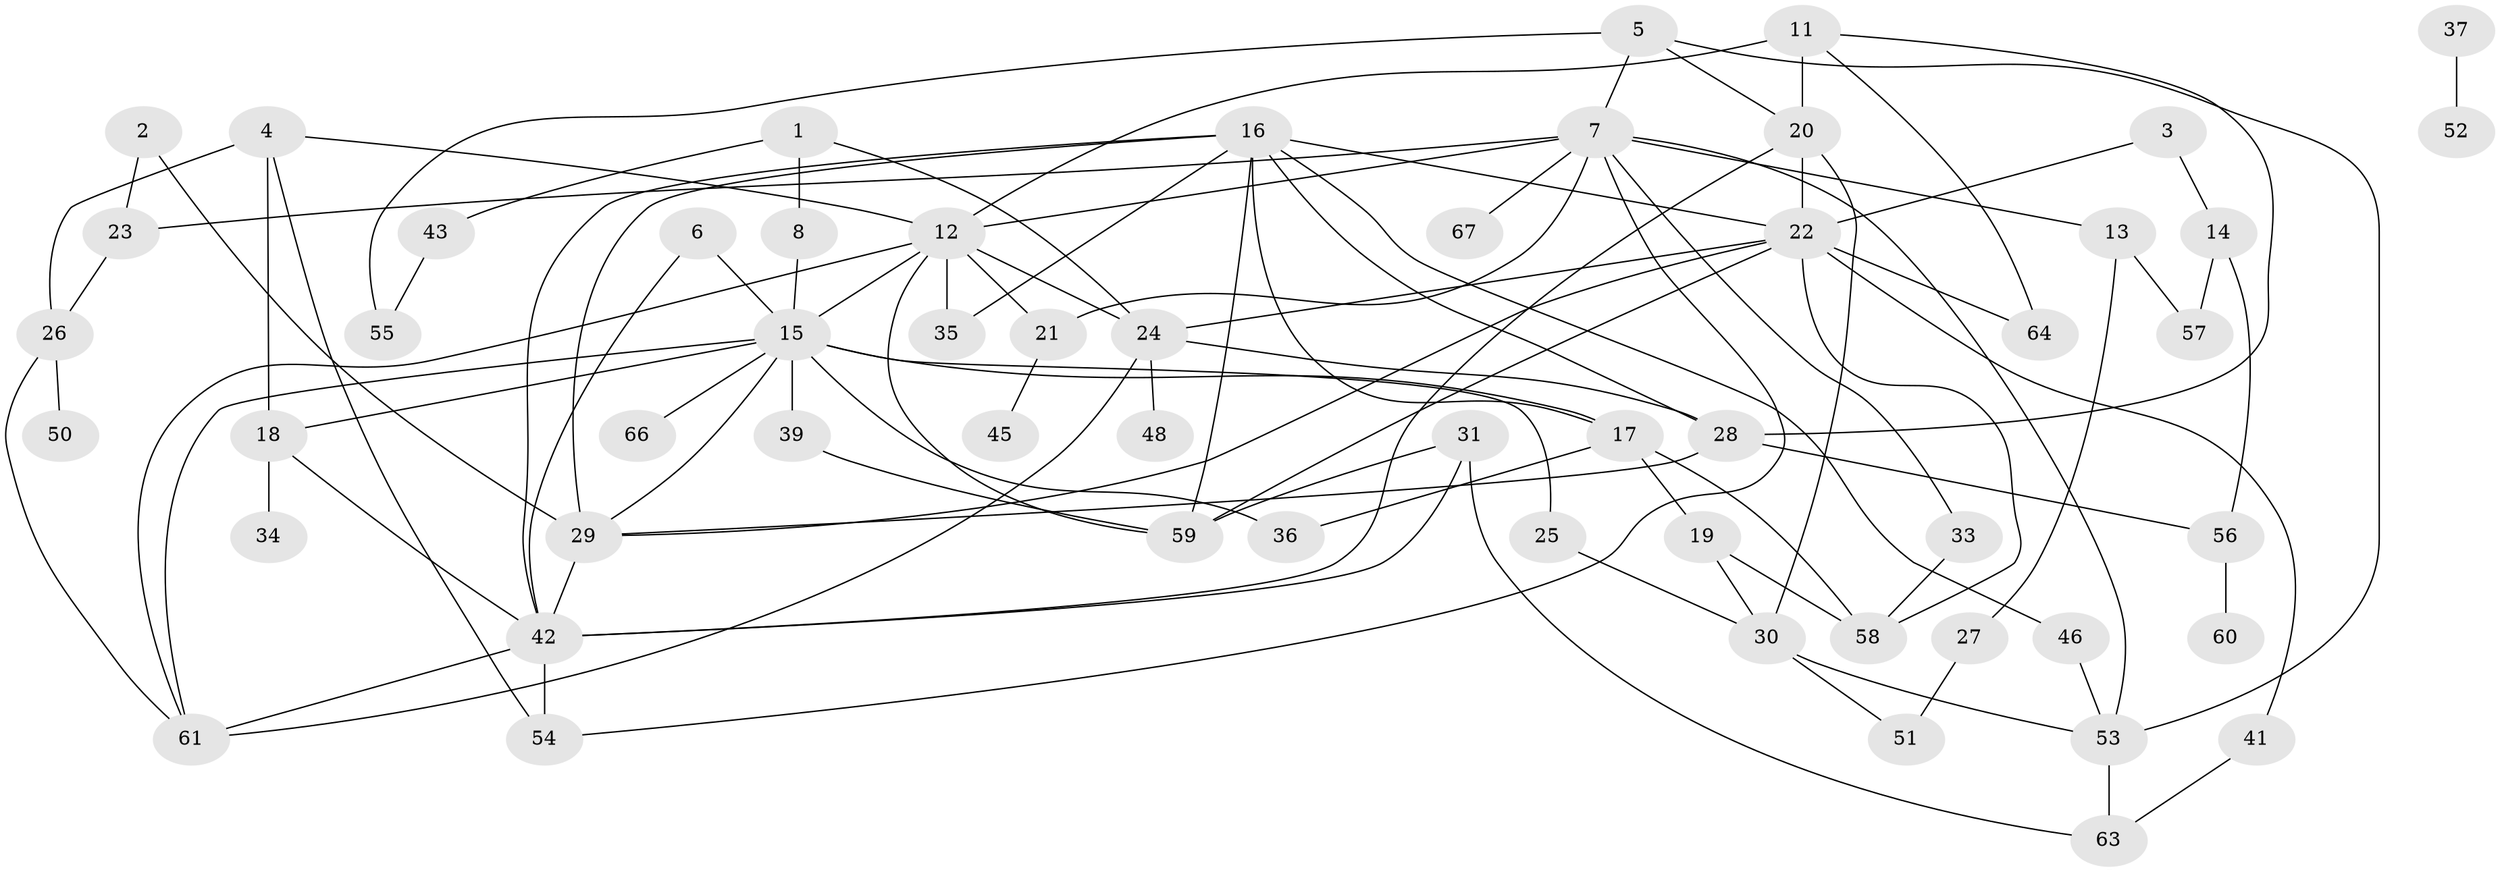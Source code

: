 // original degree distribution, {2: 0.23134328358208955, 3: 0.22388059701492538, 1: 0.1865671641791045, 4: 0.1865671641791045, 0: 0.07462686567164178, 5: 0.08208955223880597, 7: 0.014925373134328358}
// Generated by graph-tools (version 1.1) at 2025/33/03/09/25 02:33:52]
// undirected, 57 vertices, 99 edges
graph export_dot {
graph [start="1"]
  node [color=gray90,style=filled];
  1;
  2;
  3;
  4;
  5;
  6;
  7;
  8;
  11;
  12;
  13;
  14;
  15;
  16;
  17;
  18;
  19;
  20;
  21;
  22;
  23;
  24;
  25;
  26;
  27;
  28;
  29;
  30;
  31;
  33;
  34;
  35;
  36;
  37;
  39;
  41;
  42;
  43;
  45;
  46;
  48;
  50;
  51;
  52;
  53;
  54;
  55;
  56;
  57;
  58;
  59;
  60;
  61;
  63;
  64;
  66;
  67;
  1 -- 8 [weight=1.0];
  1 -- 24 [weight=1.0];
  1 -- 43 [weight=1.0];
  2 -- 23 [weight=1.0];
  2 -- 29 [weight=1.0];
  3 -- 14 [weight=1.0];
  3 -- 22 [weight=1.0];
  4 -- 12 [weight=1.0];
  4 -- 18 [weight=1.0];
  4 -- 26 [weight=1.0];
  4 -- 54 [weight=1.0];
  5 -- 7 [weight=1.0];
  5 -- 20 [weight=1.0];
  5 -- 53 [weight=1.0];
  5 -- 55 [weight=1.0];
  6 -- 15 [weight=1.0];
  6 -- 42 [weight=1.0];
  7 -- 12 [weight=1.0];
  7 -- 13 [weight=1.0];
  7 -- 21 [weight=1.0];
  7 -- 23 [weight=1.0];
  7 -- 33 [weight=1.0];
  7 -- 53 [weight=1.0];
  7 -- 54 [weight=1.0];
  7 -- 67 [weight=1.0];
  8 -- 15 [weight=1.0];
  11 -- 12 [weight=1.0];
  11 -- 20 [weight=2.0];
  11 -- 28 [weight=1.0];
  11 -- 64 [weight=1.0];
  12 -- 15 [weight=1.0];
  12 -- 21 [weight=1.0];
  12 -- 24 [weight=1.0];
  12 -- 35 [weight=1.0];
  12 -- 59 [weight=1.0];
  12 -- 61 [weight=1.0];
  13 -- 27 [weight=1.0];
  13 -- 57 [weight=1.0];
  14 -- 56 [weight=1.0];
  14 -- 57 [weight=1.0];
  15 -- 17 [weight=2.0];
  15 -- 18 [weight=1.0];
  15 -- 25 [weight=1.0];
  15 -- 29 [weight=1.0];
  15 -- 36 [weight=1.0];
  15 -- 39 [weight=1.0];
  15 -- 61 [weight=1.0];
  15 -- 66 [weight=1.0];
  16 -- 17 [weight=1.0];
  16 -- 22 [weight=1.0];
  16 -- 28 [weight=1.0];
  16 -- 29 [weight=1.0];
  16 -- 35 [weight=1.0];
  16 -- 42 [weight=1.0];
  16 -- 46 [weight=1.0];
  16 -- 59 [weight=1.0];
  17 -- 19 [weight=1.0];
  17 -- 36 [weight=1.0];
  17 -- 58 [weight=1.0];
  18 -- 34 [weight=1.0];
  18 -- 42 [weight=1.0];
  19 -- 30 [weight=1.0];
  19 -- 58 [weight=1.0];
  20 -- 22 [weight=2.0];
  20 -- 30 [weight=2.0];
  20 -- 42 [weight=1.0];
  21 -- 45 [weight=1.0];
  22 -- 24 [weight=1.0];
  22 -- 29 [weight=1.0];
  22 -- 41 [weight=1.0];
  22 -- 58 [weight=1.0];
  22 -- 59 [weight=1.0];
  22 -- 64 [weight=1.0];
  23 -- 26 [weight=1.0];
  24 -- 28 [weight=1.0];
  24 -- 48 [weight=1.0];
  24 -- 61 [weight=1.0];
  25 -- 30 [weight=1.0];
  26 -- 50 [weight=1.0];
  26 -- 61 [weight=1.0];
  27 -- 51 [weight=1.0];
  28 -- 29 [weight=1.0];
  28 -- 56 [weight=2.0];
  29 -- 42 [weight=2.0];
  30 -- 51 [weight=1.0];
  30 -- 53 [weight=1.0];
  31 -- 42 [weight=1.0];
  31 -- 59 [weight=1.0];
  31 -- 63 [weight=1.0];
  33 -- 58 [weight=1.0];
  37 -- 52 [weight=1.0];
  39 -- 59 [weight=1.0];
  41 -- 63 [weight=1.0];
  42 -- 54 [weight=1.0];
  42 -- 61 [weight=1.0];
  43 -- 55 [weight=1.0];
  46 -- 53 [weight=1.0];
  53 -- 63 [weight=1.0];
  56 -- 60 [weight=1.0];
}
